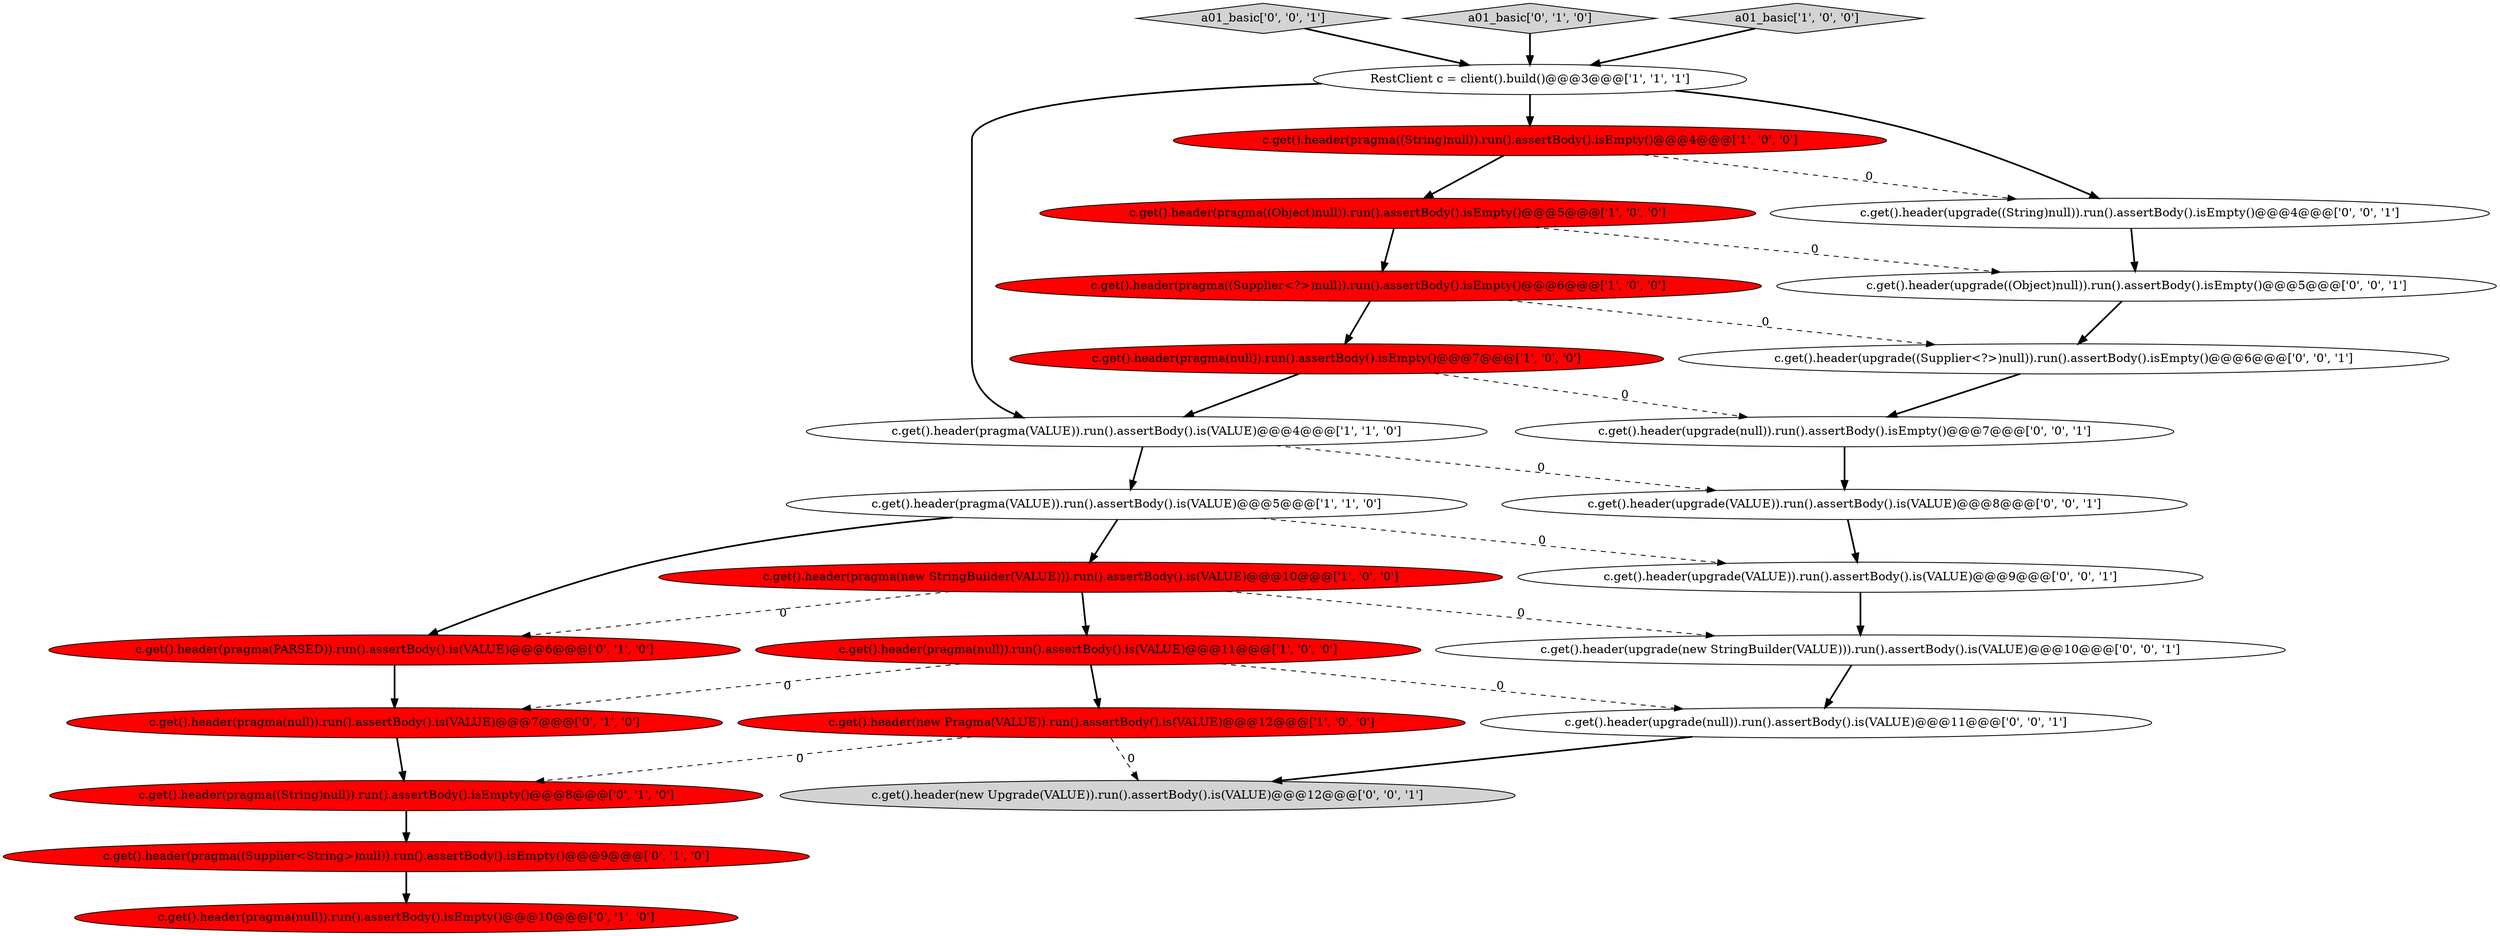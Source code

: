 digraph {
25 [style = filled, label = "a01_basic['0', '0', '1']", fillcolor = lightgray, shape = diamond image = "AAA0AAABBB3BBB"];
4 [style = filled, label = "c.get().header(pragma(VALUE)).run().assertBody().is(VALUE)@@@5@@@['1', '1', '0']", fillcolor = white, shape = ellipse image = "AAA0AAABBB1BBB"];
17 [style = filled, label = "c.get().header(upgrade(null)).run().assertBody().isEmpty()@@@7@@@['0', '0', '1']", fillcolor = white, shape = ellipse image = "AAA0AAABBB3BBB"];
11 [style = filled, label = "a01_basic['0', '1', '0']", fillcolor = lightgray, shape = diamond image = "AAA0AAABBB2BBB"];
7 [style = filled, label = "RestClient c = client().build()@@@3@@@['1', '1', '1']", fillcolor = white, shape = ellipse image = "AAA0AAABBB1BBB"];
1 [style = filled, label = "c.get().header(pragma((Object)null)).run().assertBody().isEmpty()@@@5@@@['1', '0', '0']", fillcolor = red, shape = ellipse image = "AAA1AAABBB1BBB"];
3 [style = filled, label = "c.get().header(pragma((String)null)).run().assertBody().isEmpty()@@@4@@@['1', '0', '0']", fillcolor = red, shape = ellipse image = "AAA1AAABBB1BBB"];
9 [style = filled, label = "c.get().header(pragma(null)).run().assertBody().isEmpty()@@@7@@@['1', '0', '0']", fillcolor = red, shape = ellipse image = "AAA1AAABBB1BBB"];
20 [style = filled, label = "c.get().header(upgrade(VALUE)).run().assertBody().is(VALUE)@@@8@@@['0', '0', '1']", fillcolor = white, shape = ellipse image = "AAA0AAABBB3BBB"];
0 [style = filled, label = "c.get().header(pragma((Supplier<?>)null)).run().assertBody().isEmpty()@@@6@@@['1', '0', '0']", fillcolor = red, shape = ellipse image = "AAA1AAABBB1BBB"];
10 [style = filled, label = "c.get().header(pragma(new StringBuilder(VALUE))).run().assertBody().is(VALUE)@@@10@@@['1', '0', '0']", fillcolor = red, shape = ellipse image = "AAA1AAABBB1BBB"];
23 [style = filled, label = "c.get().header(upgrade(new StringBuilder(VALUE))).run().assertBody().is(VALUE)@@@10@@@['0', '0', '1']", fillcolor = white, shape = ellipse image = "AAA0AAABBB3BBB"];
19 [style = filled, label = "c.get().header(upgrade((String)null)).run().assertBody().isEmpty()@@@4@@@['0', '0', '1']", fillcolor = white, shape = ellipse image = "AAA0AAABBB3BBB"];
2 [style = filled, label = "c.get().header(pragma(null)).run().assertBody().is(VALUE)@@@11@@@['1', '0', '0']", fillcolor = red, shape = ellipse image = "AAA1AAABBB1BBB"];
8 [style = filled, label = "c.get().header(pragma(VALUE)).run().assertBody().is(VALUE)@@@4@@@['1', '1', '0']", fillcolor = white, shape = ellipse image = "AAA0AAABBB1BBB"];
13 [style = filled, label = "c.get().header(pragma(null)).run().assertBody().isEmpty()@@@10@@@['0', '1', '0']", fillcolor = red, shape = ellipse image = "AAA1AAABBB2BBB"];
5 [style = filled, label = "c.get().header(new Pragma(VALUE)).run().assertBody().is(VALUE)@@@12@@@['1', '0', '0']", fillcolor = red, shape = ellipse image = "AAA1AAABBB1BBB"];
18 [style = filled, label = "c.get().header(new Upgrade(VALUE)).run().assertBody().is(VALUE)@@@12@@@['0', '0', '1']", fillcolor = lightgray, shape = ellipse image = "AAA0AAABBB3BBB"];
26 [style = filled, label = "c.get().header(upgrade((Object)null)).run().assertBody().isEmpty()@@@5@@@['0', '0', '1']", fillcolor = white, shape = ellipse image = "AAA0AAABBB3BBB"];
21 [style = filled, label = "c.get().header(upgrade(null)).run().assertBody().is(VALUE)@@@11@@@['0', '0', '1']", fillcolor = white, shape = ellipse image = "AAA0AAABBB3BBB"];
22 [style = filled, label = "c.get().header(upgrade(VALUE)).run().assertBody().is(VALUE)@@@9@@@['0', '0', '1']", fillcolor = white, shape = ellipse image = "AAA0AAABBB3BBB"];
12 [style = filled, label = "c.get().header(pragma(PARSED)).run().assertBody().is(VALUE)@@@6@@@['0', '1', '0']", fillcolor = red, shape = ellipse image = "AAA1AAABBB2BBB"];
15 [style = filled, label = "c.get().header(pragma((Supplier<String>)null)).run().assertBody().isEmpty()@@@9@@@['0', '1', '0']", fillcolor = red, shape = ellipse image = "AAA1AAABBB2BBB"];
6 [style = filled, label = "a01_basic['1', '0', '0']", fillcolor = lightgray, shape = diamond image = "AAA0AAABBB1BBB"];
16 [style = filled, label = "c.get().header(pragma((String)null)).run().assertBody().isEmpty()@@@8@@@['0', '1', '0']", fillcolor = red, shape = ellipse image = "AAA1AAABBB2BBB"];
14 [style = filled, label = "c.get().header(pragma(null)).run().assertBody().is(VALUE)@@@7@@@['0', '1', '0']", fillcolor = red, shape = ellipse image = "AAA1AAABBB2BBB"];
24 [style = filled, label = "c.get().header(upgrade((Supplier<?>)null)).run().assertBody().isEmpty()@@@6@@@['0', '0', '1']", fillcolor = white, shape = ellipse image = "AAA0AAABBB3BBB"];
14->16 [style = bold, label=""];
4->10 [style = bold, label=""];
16->15 [style = bold, label=""];
0->9 [style = bold, label=""];
15->13 [style = bold, label=""];
3->1 [style = bold, label=""];
1->26 [style = dashed, label="0"];
10->12 [style = dashed, label="0"];
8->20 [style = dashed, label="0"];
1->0 [style = bold, label=""];
4->22 [style = dashed, label="0"];
5->18 [style = dashed, label="0"];
9->8 [style = bold, label=""];
7->8 [style = bold, label=""];
26->24 [style = bold, label=""];
22->23 [style = bold, label=""];
25->7 [style = bold, label=""];
21->18 [style = bold, label=""];
7->3 [style = bold, label=""];
20->22 [style = bold, label=""];
3->19 [style = dashed, label="0"];
5->16 [style = dashed, label="0"];
2->14 [style = dashed, label="0"];
23->21 [style = bold, label=""];
2->21 [style = dashed, label="0"];
19->26 [style = bold, label=""];
9->17 [style = dashed, label="0"];
24->17 [style = bold, label=""];
12->14 [style = bold, label=""];
4->12 [style = bold, label=""];
0->24 [style = dashed, label="0"];
10->2 [style = bold, label=""];
8->4 [style = bold, label=""];
6->7 [style = bold, label=""];
7->19 [style = bold, label=""];
10->23 [style = dashed, label="0"];
11->7 [style = bold, label=""];
2->5 [style = bold, label=""];
17->20 [style = bold, label=""];
}

